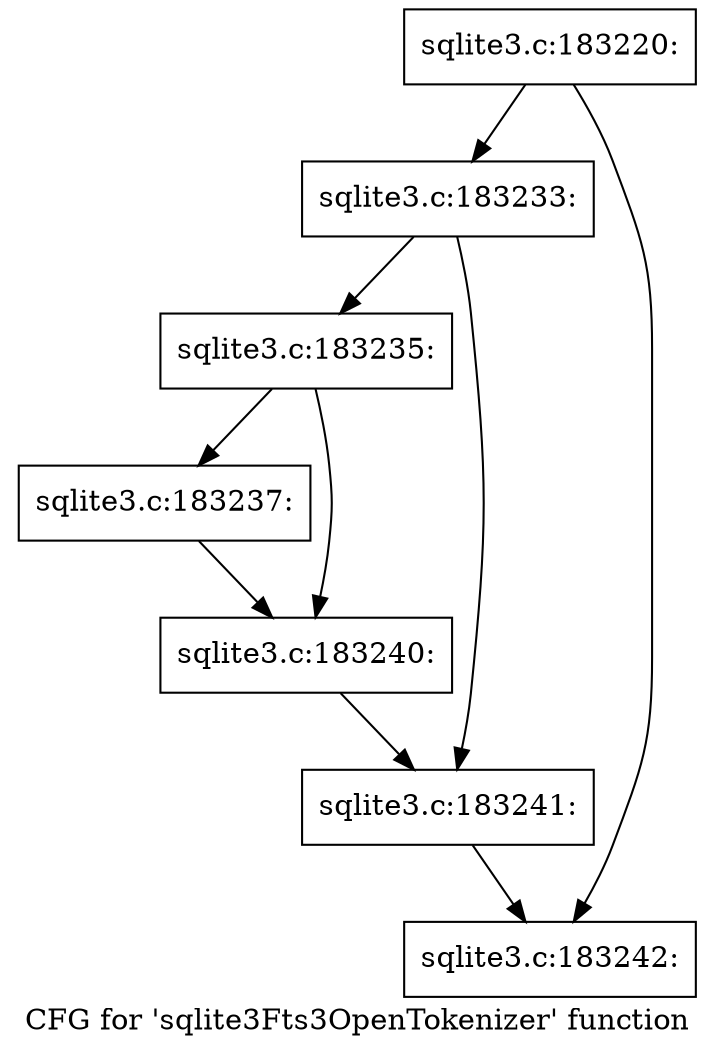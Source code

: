digraph "CFG for 'sqlite3Fts3OpenTokenizer' function" {
	label="CFG for 'sqlite3Fts3OpenTokenizer' function";

	Node0x55c0fae45740 [shape=record,label="{sqlite3.c:183220:}"];
	Node0x55c0fae45740 -> Node0x55c0fae5a2c0;
	Node0x55c0fae45740 -> Node0x55c0fae5a310;
	Node0x55c0fae5a2c0 [shape=record,label="{sqlite3.c:183233:}"];
	Node0x55c0fae5a2c0 -> Node0x55c0fae5a9a0;
	Node0x55c0fae5a2c0 -> Node0x55c0fae5a9f0;
	Node0x55c0fae5a9a0 [shape=record,label="{sqlite3.c:183235:}"];
	Node0x55c0fae5a9a0 -> Node0x55c0fae5b3e0;
	Node0x55c0fae5a9a0 -> Node0x55c0fae5b430;
	Node0x55c0fae5b3e0 [shape=record,label="{sqlite3.c:183237:}"];
	Node0x55c0fae5b3e0 -> Node0x55c0fae5b430;
	Node0x55c0fae5b430 [shape=record,label="{sqlite3.c:183240:}"];
	Node0x55c0fae5b430 -> Node0x55c0fae5a9f0;
	Node0x55c0fae5a9f0 [shape=record,label="{sqlite3.c:183241:}"];
	Node0x55c0fae5a9f0 -> Node0x55c0fae5a310;
	Node0x55c0fae5a310 [shape=record,label="{sqlite3.c:183242:}"];
}
